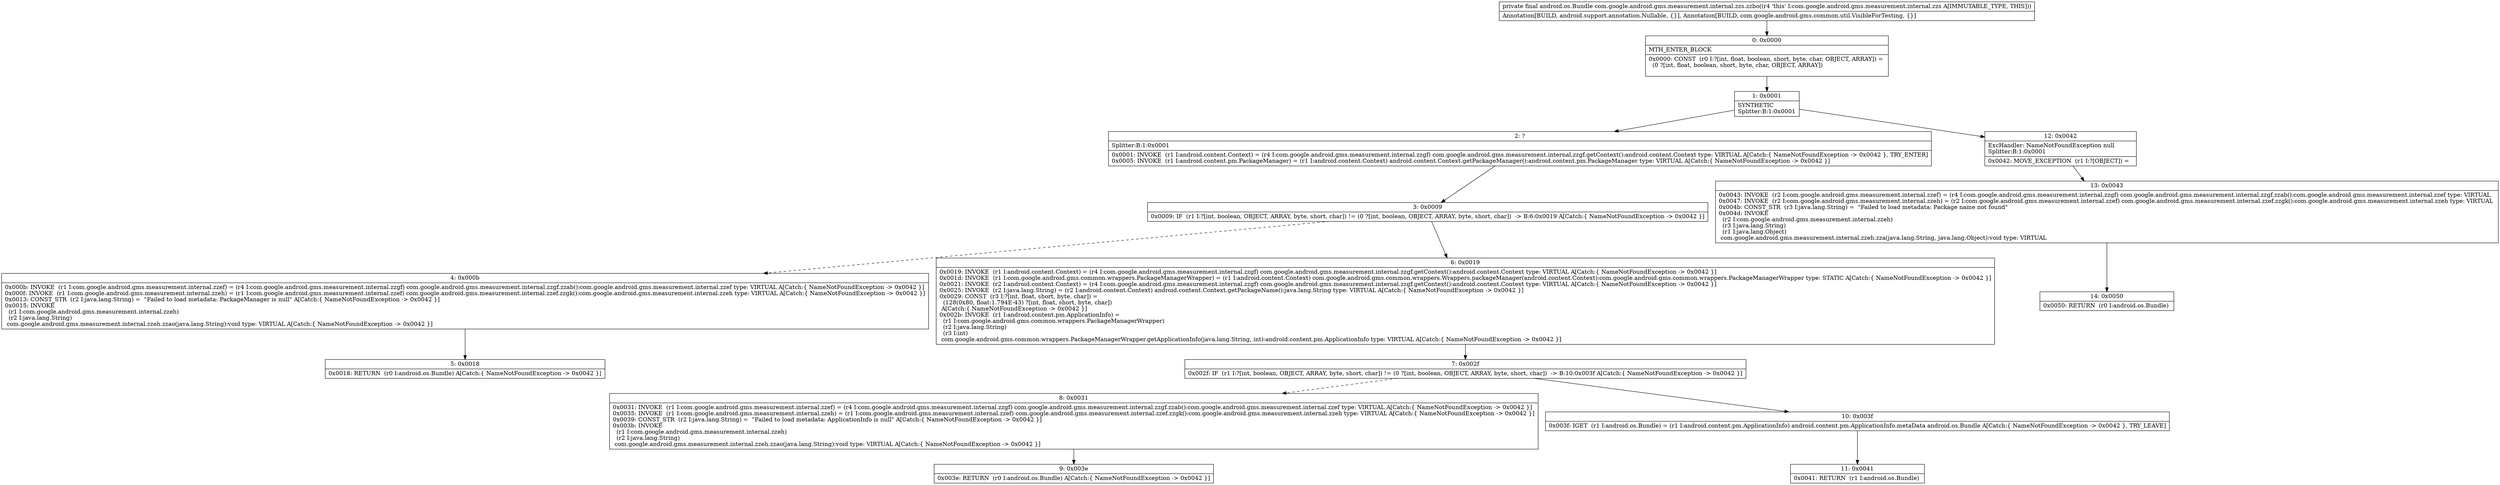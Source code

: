 digraph "CFG forcom.google.android.gms.measurement.internal.zzs.zzbo()Landroid\/os\/Bundle;" {
Node_0 [shape=record,label="{0\:\ 0x0000|MTH_ENTER_BLOCK\l|0x0000: CONST  (r0 I:?[int, float, boolean, short, byte, char, OBJECT, ARRAY]) = \l  (0 ?[int, float, boolean, short, byte, char, OBJECT, ARRAY])\l \l}"];
Node_1 [shape=record,label="{1\:\ 0x0001|SYNTHETIC\lSplitter:B:1:0x0001\l}"];
Node_2 [shape=record,label="{2\:\ ?|Splitter:B:1:0x0001\l|0x0001: INVOKE  (r1 I:android.content.Context) = (r4 I:com.google.android.gms.measurement.internal.zzgf) com.google.android.gms.measurement.internal.zzgf.getContext():android.content.Context type: VIRTUAL A[Catch:\{ NameNotFoundException \-\> 0x0042 \}, TRY_ENTER]\l0x0005: INVOKE  (r1 I:android.content.pm.PackageManager) = (r1 I:android.content.Context) android.content.Context.getPackageManager():android.content.pm.PackageManager type: VIRTUAL A[Catch:\{ NameNotFoundException \-\> 0x0042 \}]\l}"];
Node_3 [shape=record,label="{3\:\ 0x0009|0x0009: IF  (r1 I:?[int, boolean, OBJECT, ARRAY, byte, short, char]) != (0 ?[int, boolean, OBJECT, ARRAY, byte, short, char])  \-\> B:6:0x0019 A[Catch:\{ NameNotFoundException \-\> 0x0042 \}]\l}"];
Node_4 [shape=record,label="{4\:\ 0x000b|0x000b: INVOKE  (r1 I:com.google.android.gms.measurement.internal.zzef) = (r4 I:com.google.android.gms.measurement.internal.zzgf) com.google.android.gms.measurement.internal.zzgf.zzab():com.google.android.gms.measurement.internal.zzef type: VIRTUAL A[Catch:\{ NameNotFoundException \-\> 0x0042 \}]\l0x000f: INVOKE  (r1 I:com.google.android.gms.measurement.internal.zzeh) = (r1 I:com.google.android.gms.measurement.internal.zzef) com.google.android.gms.measurement.internal.zzef.zzgk():com.google.android.gms.measurement.internal.zzeh type: VIRTUAL A[Catch:\{ NameNotFoundException \-\> 0x0042 \}]\l0x0013: CONST_STR  (r2 I:java.lang.String) =  \"Failed to load metadata: PackageManager is null\" A[Catch:\{ NameNotFoundException \-\> 0x0042 \}]\l0x0015: INVOKE  \l  (r1 I:com.google.android.gms.measurement.internal.zzeh)\l  (r2 I:java.lang.String)\l com.google.android.gms.measurement.internal.zzeh.zzao(java.lang.String):void type: VIRTUAL A[Catch:\{ NameNotFoundException \-\> 0x0042 \}]\l}"];
Node_5 [shape=record,label="{5\:\ 0x0018|0x0018: RETURN  (r0 I:android.os.Bundle) A[Catch:\{ NameNotFoundException \-\> 0x0042 \}]\l}"];
Node_6 [shape=record,label="{6\:\ 0x0019|0x0019: INVOKE  (r1 I:android.content.Context) = (r4 I:com.google.android.gms.measurement.internal.zzgf) com.google.android.gms.measurement.internal.zzgf.getContext():android.content.Context type: VIRTUAL A[Catch:\{ NameNotFoundException \-\> 0x0042 \}]\l0x001d: INVOKE  (r1 I:com.google.android.gms.common.wrappers.PackageManagerWrapper) = (r1 I:android.content.Context) com.google.android.gms.common.wrappers.Wrappers.packageManager(android.content.Context):com.google.android.gms.common.wrappers.PackageManagerWrapper type: STATIC A[Catch:\{ NameNotFoundException \-\> 0x0042 \}]\l0x0021: INVOKE  (r2 I:android.content.Context) = (r4 I:com.google.android.gms.measurement.internal.zzgf) com.google.android.gms.measurement.internal.zzgf.getContext():android.content.Context type: VIRTUAL A[Catch:\{ NameNotFoundException \-\> 0x0042 \}]\l0x0025: INVOKE  (r2 I:java.lang.String) = (r2 I:android.content.Context) android.content.Context.getPackageName():java.lang.String type: VIRTUAL A[Catch:\{ NameNotFoundException \-\> 0x0042 \}]\l0x0029: CONST  (r3 I:?[int, float, short, byte, char]) = \l  (128(0x80, float:1.794E\-43) ?[int, float, short, byte, char])\l A[Catch:\{ NameNotFoundException \-\> 0x0042 \}]\l0x002b: INVOKE  (r1 I:android.content.pm.ApplicationInfo) = \l  (r1 I:com.google.android.gms.common.wrappers.PackageManagerWrapper)\l  (r2 I:java.lang.String)\l  (r3 I:int)\l com.google.android.gms.common.wrappers.PackageManagerWrapper.getApplicationInfo(java.lang.String, int):android.content.pm.ApplicationInfo type: VIRTUAL A[Catch:\{ NameNotFoundException \-\> 0x0042 \}]\l}"];
Node_7 [shape=record,label="{7\:\ 0x002f|0x002f: IF  (r1 I:?[int, boolean, OBJECT, ARRAY, byte, short, char]) != (0 ?[int, boolean, OBJECT, ARRAY, byte, short, char])  \-\> B:10:0x003f A[Catch:\{ NameNotFoundException \-\> 0x0042 \}]\l}"];
Node_8 [shape=record,label="{8\:\ 0x0031|0x0031: INVOKE  (r1 I:com.google.android.gms.measurement.internal.zzef) = (r4 I:com.google.android.gms.measurement.internal.zzgf) com.google.android.gms.measurement.internal.zzgf.zzab():com.google.android.gms.measurement.internal.zzef type: VIRTUAL A[Catch:\{ NameNotFoundException \-\> 0x0042 \}]\l0x0035: INVOKE  (r1 I:com.google.android.gms.measurement.internal.zzeh) = (r1 I:com.google.android.gms.measurement.internal.zzef) com.google.android.gms.measurement.internal.zzef.zzgk():com.google.android.gms.measurement.internal.zzeh type: VIRTUAL A[Catch:\{ NameNotFoundException \-\> 0x0042 \}]\l0x0039: CONST_STR  (r2 I:java.lang.String) =  \"Failed to load metadata: ApplicationInfo is null\" A[Catch:\{ NameNotFoundException \-\> 0x0042 \}]\l0x003b: INVOKE  \l  (r1 I:com.google.android.gms.measurement.internal.zzeh)\l  (r2 I:java.lang.String)\l com.google.android.gms.measurement.internal.zzeh.zzao(java.lang.String):void type: VIRTUAL A[Catch:\{ NameNotFoundException \-\> 0x0042 \}]\l}"];
Node_9 [shape=record,label="{9\:\ 0x003e|0x003e: RETURN  (r0 I:android.os.Bundle) A[Catch:\{ NameNotFoundException \-\> 0x0042 \}]\l}"];
Node_10 [shape=record,label="{10\:\ 0x003f|0x003f: IGET  (r1 I:android.os.Bundle) = (r1 I:android.content.pm.ApplicationInfo) android.content.pm.ApplicationInfo.metaData android.os.Bundle A[Catch:\{ NameNotFoundException \-\> 0x0042 \}, TRY_LEAVE]\l}"];
Node_11 [shape=record,label="{11\:\ 0x0041|0x0041: RETURN  (r1 I:android.os.Bundle) \l}"];
Node_12 [shape=record,label="{12\:\ 0x0042|ExcHandler: NameNotFoundException null\lSplitter:B:1:0x0001\l|0x0042: MOVE_EXCEPTION  (r1 I:?[OBJECT]) =  \l}"];
Node_13 [shape=record,label="{13\:\ 0x0043|0x0043: INVOKE  (r2 I:com.google.android.gms.measurement.internal.zzef) = (r4 I:com.google.android.gms.measurement.internal.zzgf) com.google.android.gms.measurement.internal.zzgf.zzab():com.google.android.gms.measurement.internal.zzef type: VIRTUAL \l0x0047: INVOKE  (r2 I:com.google.android.gms.measurement.internal.zzeh) = (r2 I:com.google.android.gms.measurement.internal.zzef) com.google.android.gms.measurement.internal.zzef.zzgk():com.google.android.gms.measurement.internal.zzeh type: VIRTUAL \l0x004b: CONST_STR  (r3 I:java.lang.String) =  \"Failed to load metadata: Package name not found\" \l0x004d: INVOKE  \l  (r2 I:com.google.android.gms.measurement.internal.zzeh)\l  (r3 I:java.lang.String)\l  (r1 I:java.lang.Object)\l com.google.android.gms.measurement.internal.zzeh.zza(java.lang.String, java.lang.Object):void type: VIRTUAL \l}"];
Node_14 [shape=record,label="{14\:\ 0x0050|0x0050: RETURN  (r0 I:android.os.Bundle) \l}"];
MethodNode[shape=record,label="{private final android.os.Bundle com.google.android.gms.measurement.internal.zzs.zzbo((r4 'this' I:com.google.android.gms.measurement.internal.zzs A[IMMUTABLE_TYPE, THIS]))  | Annotation[BUILD, android.support.annotation.Nullable, \{\}], Annotation[BUILD, com.google.android.gms.common.util.VisibleForTesting, \{\}]\l}"];
MethodNode -> Node_0;
Node_0 -> Node_1;
Node_1 -> Node_2;
Node_1 -> Node_12;
Node_2 -> Node_3;
Node_3 -> Node_4[style=dashed];
Node_3 -> Node_6;
Node_4 -> Node_5;
Node_6 -> Node_7;
Node_7 -> Node_8[style=dashed];
Node_7 -> Node_10;
Node_8 -> Node_9;
Node_10 -> Node_11;
Node_12 -> Node_13;
Node_13 -> Node_14;
}

